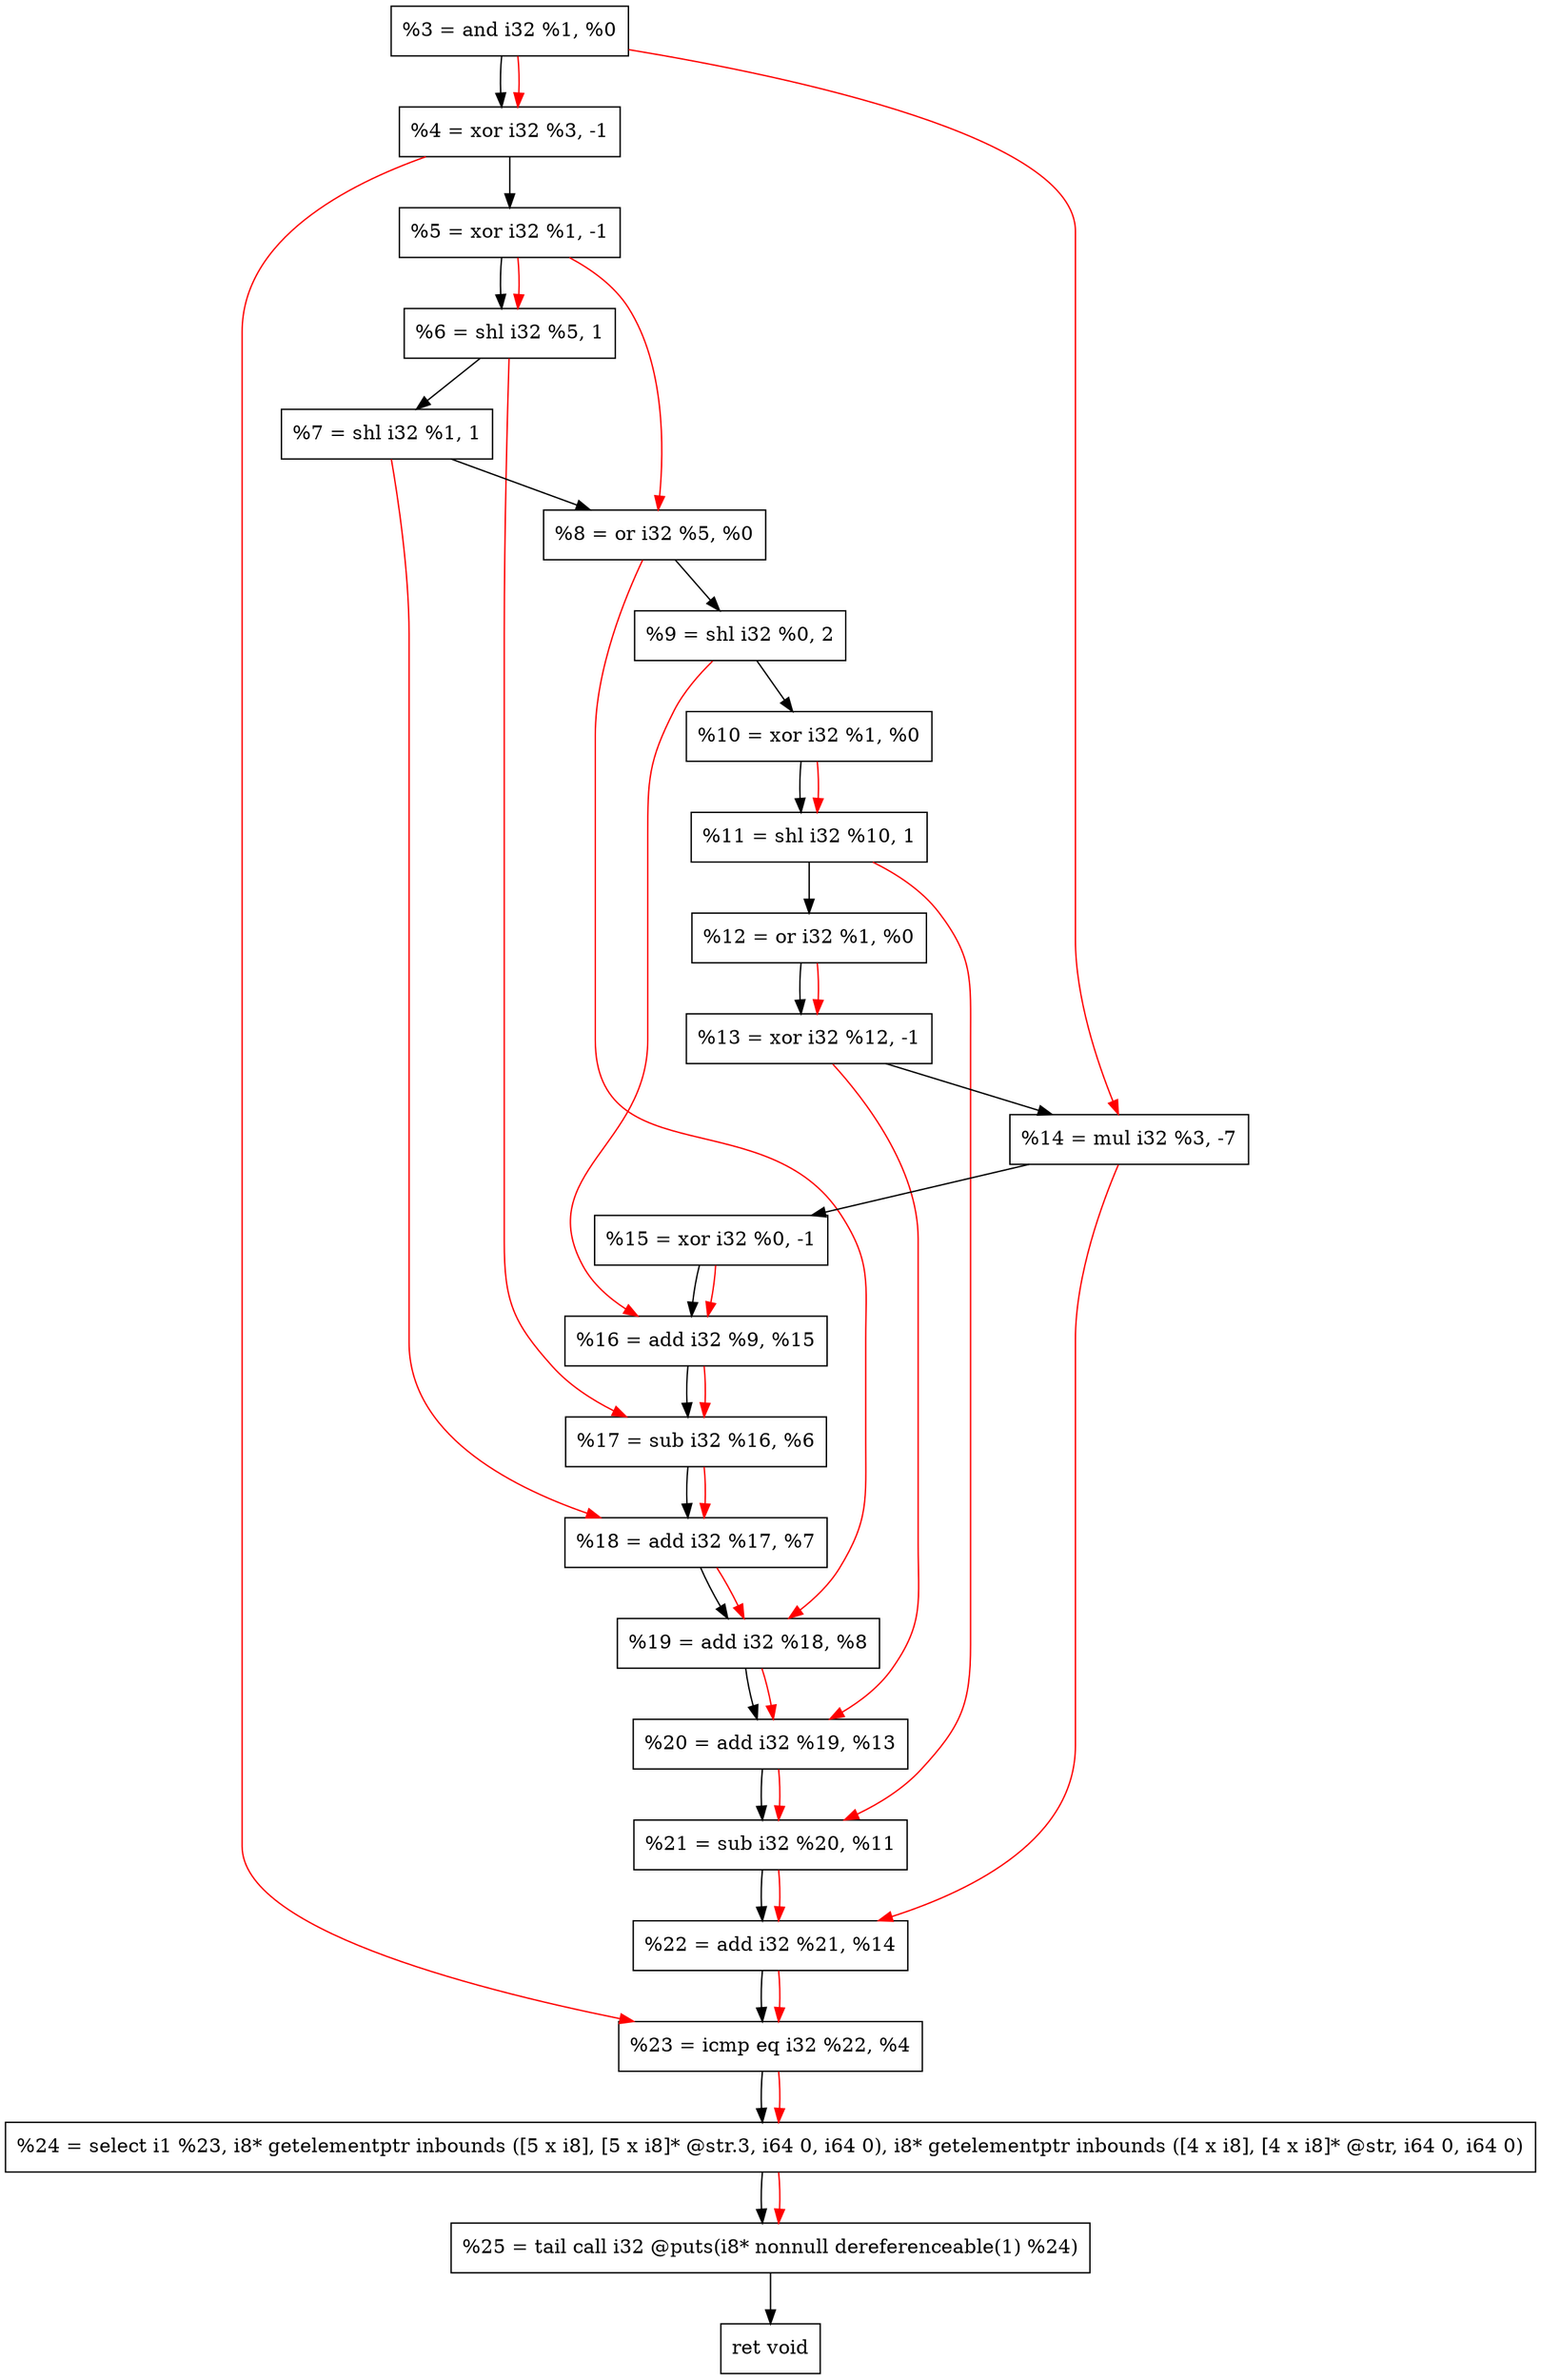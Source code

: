 digraph "DFG for'crackme' function" {
	Node0x17c54b0[shape=record, label="  %3 = and i32 %1, %0"];
	Node0x17c5b60[shape=record, label="  %4 = xor i32 %3, -1"];
	Node0x17c5c20[shape=record, label="  %5 = xor i32 %1, -1"];
	Node0x17c5c90[shape=record, label="  %6 = shl i32 %5, 1"];
	Node0x17c5d00[shape=record, label="  %7 = shl i32 %1, 1"];
	Node0x17c5d70[shape=record, label="  %8 = or i32 %5, %0"];
	Node0x17c5e10[shape=record, label="  %9 = shl i32 %0, 2"];
	Node0x17c5e80[shape=record, label="  %10 = xor i32 %1, %0"];
	Node0x17c5ef0[shape=record, label="  %11 = shl i32 %10, 1"];
	Node0x17c5f60[shape=record, label="  %12 = or i32 %1, %0"];
	Node0x17c5fd0[shape=record, label="  %13 = xor i32 %12, -1"];
	Node0x17c6070[shape=record, label="  %14 = mul i32 %3, -7"];
	Node0x17c60e0[shape=record, label="  %15 = xor i32 %0, -1"];
	Node0x17c6150[shape=record, label="  %16 = add i32 %9, %15"];
	Node0x17c61c0[shape=record, label="  %17 = sub i32 %16, %6"];
	Node0x17c6230[shape=record, label="  %18 = add i32 %17, %7"];
	Node0x17c62a0[shape=record, label="  %19 = add i32 %18, %8"];
	Node0x17c6310[shape=record, label="  %20 = add i32 %19, %13"];
	Node0x17c6380[shape=record, label="  %21 = sub i32 %20, %11"];
	Node0x17c63f0[shape=record, label="  %22 = add i32 %21, %14"];
	Node0x17c6460[shape=record, label="  %23 = icmp eq i32 %22, %4"];
	Node0x1766268[shape=record, label="  %24 = select i1 %23, i8* getelementptr inbounds ([5 x i8], [5 x i8]* @str.3, i64 0, i64 0), i8* getelementptr inbounds ([4 x i8], [4 x i8]* @str, i64 0, i64 0)"];
	Node0x17c6900[shape=record, label="  %25 = tail call i32 @puts(i8* nonnull dereferenceable(1) %24)"];
	Node0x17c6950[shape=record, label="  ret void"];
	Node0x17c54b0 -> Node0x17c5b60;
	Node0x17c5b60 -> Node0x17c5c20;
	Node0x17c5c20 -> Node0x17c5c90;
	Node0x17c5c90 -> Node0x17c5d00;
	Node0x17c5d00 -> Node0x17c5d70;
	Node0x17c5d70 -> Node0x17c5e10;
	Node0x17c5e10 -> Node0x17c5e80;
	Node0x17c5e80 -> Node0x17c5ef0;
	Node0x17c5ef0 -> Node0x17c5f60;
	Node0x17c5f60 -> Node0x17c5fd0;
	Node0x17c5fd0 -> Node0x17c6070;
	Node0x17c6070 -> Node0x17c60e0;
	Node0x17c60e0 -> Node0x17c6150;
	Node0x17c6150 -> Node0x17c61c0;
	Node0x17c61c0 -> Node0x17c6230;
	Node0x17c6230 -> Node0x17c62a0;
	Node0x17c62a0 -> Node0x17c6310;
	Node0x17c6310 -> Node0x17c6380;
	Node0x17c6380 -> Node0x17c63f0;
	Node0x17c63f0 -> Node0x17c6460;
	Node0x17c6460 -> Node0x1766268;
	Node0x1766268 -> Node0x17c6900;
	Node0x17c6900 -> Node0x17c6950;
edge [color=red]
	Node0x17c54b0 -> Node0x17c5b60;
	Node0x17c5c20 -> Node0x17c5c90;
	Node0x17c5c20 -> Node0x17c5d70;
	Node0x17c5e80 -> Node0x17c5ef0;
	Node0x17c5f60 -> Node0x17c5fd0;
	Node0x17c54b0 -> Node0x17c6070;
	Node0x17c5e10 -> Node0x17c6150;
	Node0x17c60e0 -> Node0x17c6150;
	Node0x17c6150 -> Node0x17c61c0;
	Node0x17c5c90 -> Node0x17c61c0;
	Node0x17c61c0 -> Node0x17c6230;
	Node0x17c5d00 -> Node0x17c6230;
	Node0x17c6230 -> Node0x17c62a0;
	Node0x17c5d70 -> Node0x17c62a0;
	Node0x17c62a0 -> Node0x17c6310;
	Node0x17c5fd0 -> Node0x17c6310;
	Node0x17c6310 -> Node0x17c6380;
	Node0x17c5ef0 -> Node0x17c6380;
	Node0x17c6380 -> Node0x17c63f0;
	Node0x17c6070 -> Node0x17c63f0;
	Node0x17c63f0 -> Node0x17c6460;
	Node0x17c5b60 -> Node0x17c6460;
	Node0x17c6460 -> Node0x1766268;
	Node0x1766268 -> Node0x17c6900;
}
